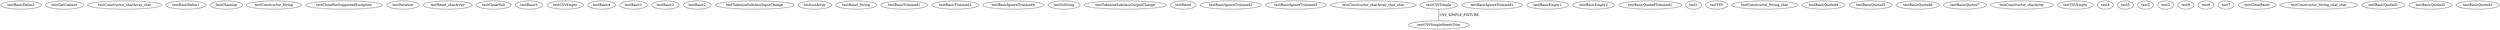 digraph G {
testBasicDelim2;
testGetContent;
testConstructor_charArray_char;
testBasicDelim1;
testChaining;
testConstructor_String;
testCloneNotSupportedException;
testIteration;
testReset_charArray;
testCloneNull;
testBasic5;
testCSVEmpty;
testBasic4;
testBasic1;
testBasic3;
testBasic2;
testTokenizeSubclassInputChange;
testListArray;
testReset_String;
testBasicTrimmed1;
testBasicTrimmed2;
testBasicIgnoreTrimmed4;
testToString;
testTokenizeSubclassOutputChange;
testReset;
testBasicIgnoreTrimmed2;
testBasicIgnoreTrimmed3;
testConstructor_charArray_char_char;
testCSVSimple;
testBasicIgnoreTrimmed1;
testBasicEmpty1;
testBasicEmpty2;
testBasicQuotedTrimmed1;
test1;
testCSVSimpleNeedsTrim;
testTSV;
testConstructor_String_char;
testBasicQuoted4;
testBasicQuoted5;
testBasicQuoted6;
testBasicQuoted7;
testConstructor_charArray;
testTSVEmpty;
test4;
test5;
test2;
test3;
test8;
test6;
test7;
testCloneReset;
testConstructor_String_char_char;
testBasicQuoted1;
testBasicQuoted2;
testBasicQuoted3;
testCSVSimple -> testCSVSimpleNeedsTrim [label=" CSV_SIMPLE_FIXTURE", dir=none];
}